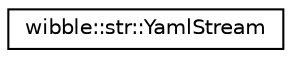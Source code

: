 digraph G
{
  edge [fontname="Helvetica",fontsize="10",labelfontname="Helvetica",labelfontsize="10"];
  node [fontname="Helvetica",fontsize="10",shape=record];
  rankdir="LR";
  Node1 [label="wibble::str::YamlStream",height=0.2,width=0.4,color="black", fillcolor="white", style="filled",URL="$classwibble_1_1str_1_1YamlStream.html",tooltip="Parse a record of Yaml-style field: value couples."];
}
